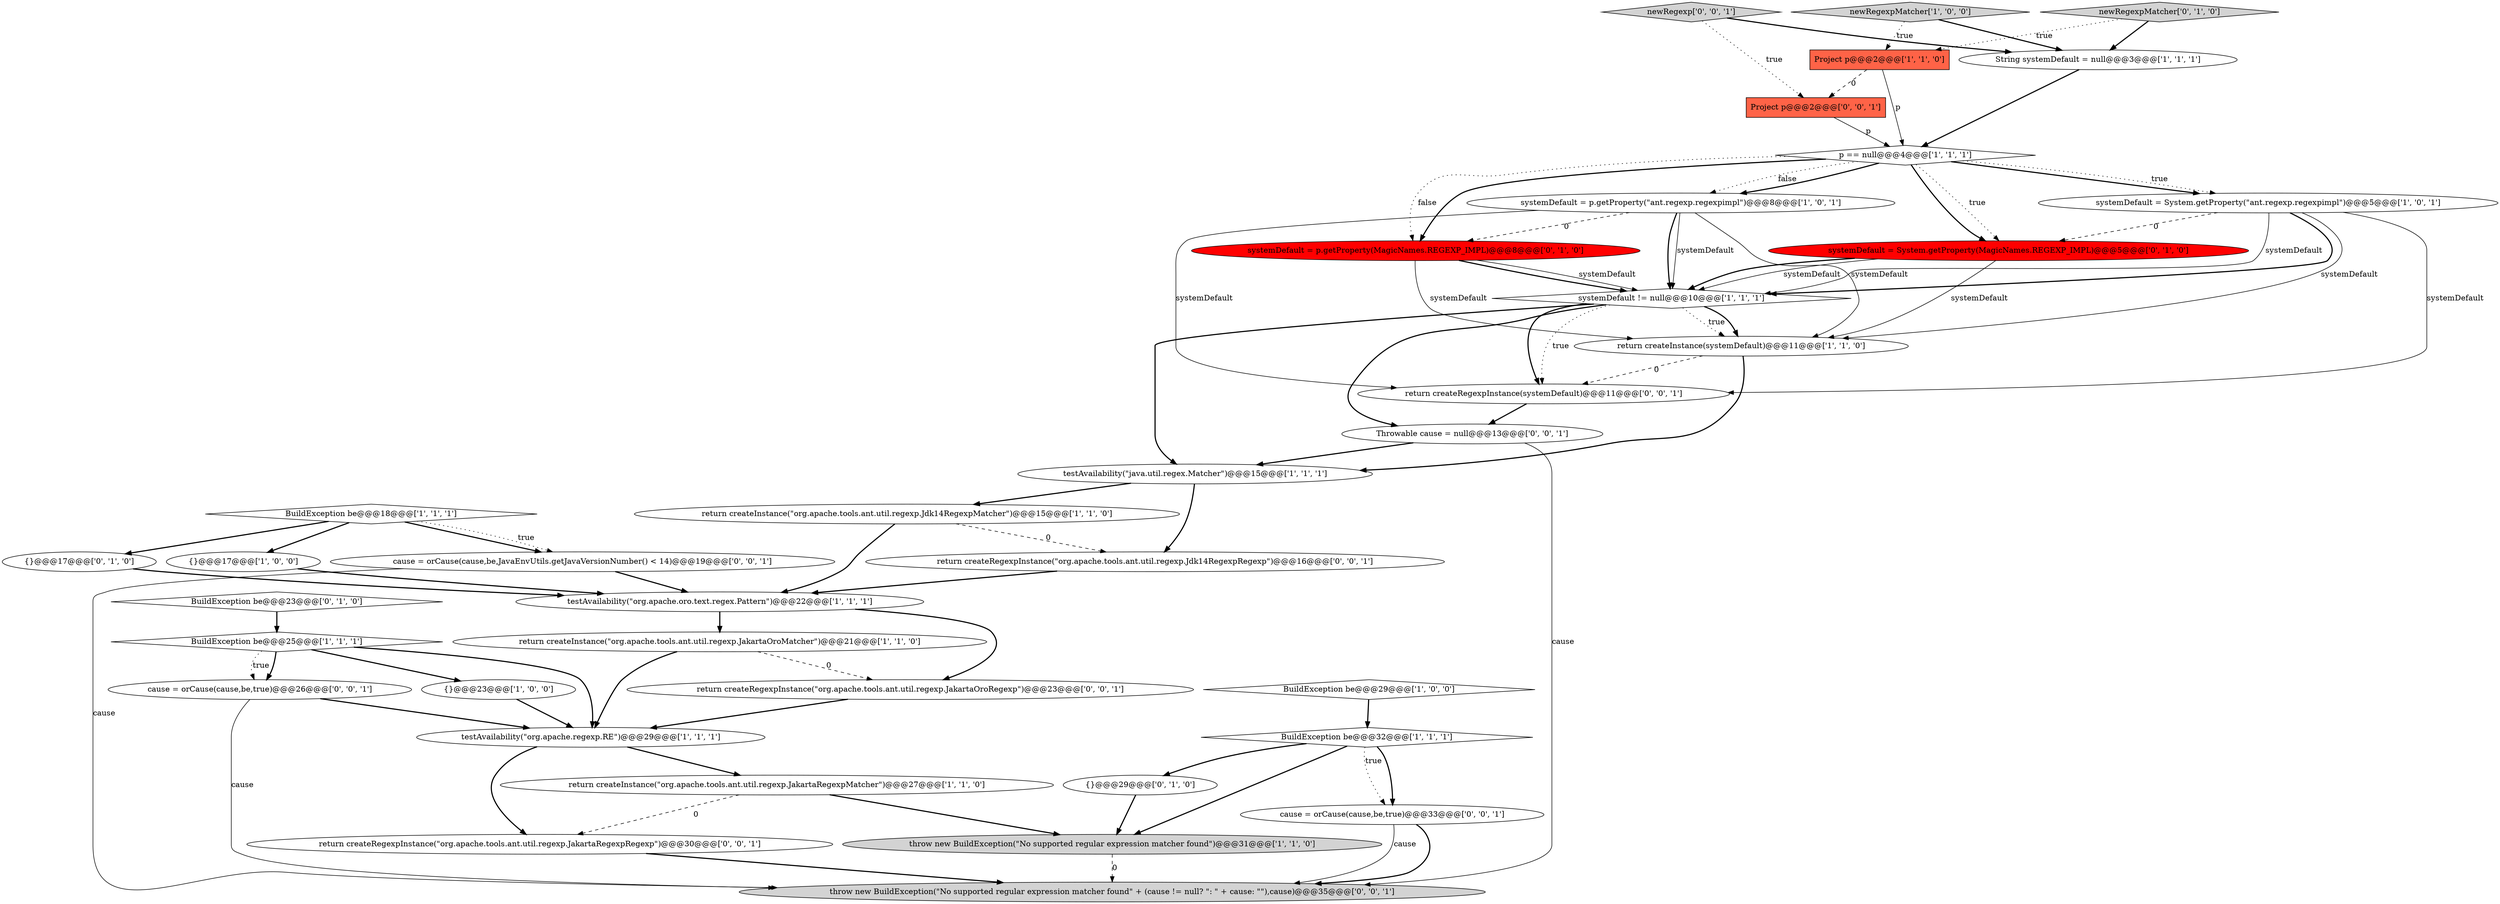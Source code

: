 digraph {
29 [style = filled, label = "return createRegexpInstance(\"org.apache.tools.ant.util.regexp.Jdk14RegexpRegexp\")@@@16@@@['0', '0', '1']", fillcolor = white, shape = ellipse image = "AAA0AAABBB3BBB"];
33 [style = filled, label = "Project p@@@2@@@['0', '0', '1']", fillcolor = tomato, shape = box image = "AAA0AAABBB3BBB"];
19 [style = filled, label = "return createInstance(\"org.apache.tools.ant.util.regexp.JakartaRegexpMatcher\")@@@27@@@['1', '1', '0']", fillcolor = white, shape = ellipse image = "AAA0AAABBB1BBB"];
26 [style = filled, label = "systemDefault = System.getProperty(MagicNames.REGEXP_IMPL)@@@5@@@['0', '1', '0']", fillcolor = red, shape = ellipse image = "AAA1AAABBB2BBB"];
37 [style = filled, label = "throw new BuildException(\"No supported regular expression matcher found\" + (cause != null? \": \" + cause: \"\"),cause)@@@35@@@['0', '0', '1']", fillcolor = lightgray, shape = ellipse image = "AAA0AAABBB3BBB"];
10 [style = filled, label = "testAvailability(\"org.apache.regexp.RE\")@@@29@@@['1', '1', '1']", fillcolor = white, shape = ellipse image = "AAA0AAABBB1BBB"];
9 [style = filled, label = "{}@@@17@@@['1', '0', '0']", fillcolor = white, shape = ellipse image = "AAA0AAABBB1BBB"];
6 [style = filled, label = "testAvailability(\"java.util.regex.Matcher\")@@@15@@@['1', '1', '1']", fillcolor = white, shape = ellipse image = "AAA0AAABBB1BBB"];
17 [style = filled, label = "systemDefault = System.getProperty(\"ant.regexp.regexpimpl\")@@@5@@@['1', '0', '1']", fillcolor = white, shape = ellipse image = "AAA0AAABBB1BBB"];
34 [style = filled, label = "cause = orCause(cause,be,true)@@@26@@@['0', '0', '1']", fillcolor = white, shape = ellipse image = "AAA0AAABBB3BBB"];
25 [style = filled, label = "newRegexpMatcher['0', '1', '0']", fillcolor = lightgray, shape = diamond image = "AAA0AAABBB2BBB"];
13 [style = filled, label = "BuildException be@@@25@@@['1', '1', '1']", fillcolor = white, shape = diamond image = "AAA0AAABBB1BBB"];
3 [style = filled, label = "systemDefault != null@@@10@@@['1', '1', '1']", fillcolor = white, shape = diamond image = "AAA0AAABBB1BBB"];
30 [style = filled, label = "cause = orCause(cause,be,JavaEnvUtils.getJavaVersionNumber() < 14)@@@19@@@['0', '0', '1']", fillcolor = white, shape = ellipse image = "AAA0AAABBB3BBB"];
31 [style = filled, label = "return createRegexpInstance(\"org.apache.tools.ant.util.regexp.JakartaOroRegexp\")@@@23@@@['0', '0', '1']", fillcolor = white, shape = ellipse image = "AAA0AAABBB3BBB"];
35 [style = filled, label = "newRegexp['0', '0', '1']", fillcolor = lightgray, shape = diamond image = "AAA0AAABBB3BBB"];
1 [style = filled, label = "return createInstance(\"org.apache.tools.ant.util.regexp.JakartaOroMatcher\")@@@21@@@['1', '1', '0']", fillcolor = white, shape = ellipse image = "AAA0AAABBB1BBB"];
32 [style = filled, label = "Throwable cause = null@@@13@@@['0', '0', '1']", fillcolor = white, shape = ellipse image = "AAA0AAABBB3BBB"];
15 [style = filled, label = "Project p@@@2@@@['1', '1', '0']", fillcolor = tomato, shape = box image = "AAA0AAABBB1BBB"];
8 [style = filled, label = "systemDefault = p.getProperty(\"ant.regexp.regexpimpl\")@@@8@@@['1', '0', '1']", fillcolor = white, shape = ellipse image = "AAA0AAABBB1BBB"];
18 [style = filled, label = "BuildException be@@@18@@@['1', '1', '1']", fillcolor = white, shape = diamond image = "AAA0AAABBB1BBB"];
23 [style = filled, label = "{}@@@29@@@['0', '1', '0']", fillcolor = white, shape = ellipse image = "AAA0AAABBB2BBB"];
11 [style = filled, label = "{}@@@23@@@['1', '0', '0']", fillcolor = white, shape = ellipse image = "AAA0AAABBB1BBB"];
4 [style = filled, label = "BuildException be@@@29@@@['1', '0', '0']", fillcolor = white, shape = diamond image = "AAA0AAABBB1BBB"];
21 [style = filled, label = "{}@@@17@@@['0', '1', '0']", fillcolor = white, shape = ellipse image = "AAA0AAABBB2BBB"];
24 [style = filled, label = "systemDefault = p.getProperty(MagicNames.REGEXP_IMPL)@@@8@@@['0', '1', '0']", fillcolor = red, shape = ellipse image = "AAA1AAABBB2BBB"];
36 [style = filled, label = "return createRegexpInstance(systemDefault)@@@11@@@['0', '0', '1']", fillcolor = white, shape = ellipse image = "AAA0AAABBB3BBB"];
2 [style = filled, label = "p == null@@@4@@@['1', '1', '1']", fillcolor = white, shape = diamond image = "AAA0AAABBB1BBB"];
12 [style = filled, label = "String systemDefault = null@@@3@@@['1', '1', '1']", fillcolor = white, shape = ellipse image = "AAA0AAABBB1BBB"];
22 [style = filled, label = "BuildException be@@@23@@@['0', '1', '0']", fillcolor = white, shape = diamond image = "AAA0AAABBB2BBB"];
14 [style = filled, label = "BuildException be@@@32@@@['1', '1', '1']", fillcolor = white, shape = diamond image = "AAA0AAABBB1BBB"];
28 [style = filled, label = "cause = orCause(cause,be,true)@@@33@@@['0', '0', '1']", fillcolor = white, shape = ellipse image = "AAA0AAABBB3BBB"];
16 [style = filled, label = "newRegexpMatcher['1', '0', '0']", fillcolor = lightgray, shape = diamond image = "AAA0AAABBB1BBB"];
0 [style = filled, label = "throw new BuildException(\"No supported regular expression matcher found\")@@@31@@@['1', '1', '0']", fillcolor = lightgray, shape = ellipse image = "AAA0AAABBB1BBB"];
27 [style = filled, label = "return createRegexpInstance(\"org.apache.tools.ant.util.regexp.JakartaRegexpRegexp\")@@@30@@@['0', '0', '1']", fillcolor = white, shape = ellipse image = "AAA0AAABBB3BBB"];
5 [style = filled, label = "testAvailability(\"org.apache.oro.text.regex.Pattern\")@@@22@@@['1', '1', '1']", fillcolor = white, shape = ellipse image = "AAA0AAABBB1BBB"];
20 [style = filled, label = "return createInstance(\"org.apache.tools.ant.util.regexp.Jdk14RegexpMatcher\")@@@15@@@['1', '1', '0']", fillcolor = white, shape = ellipse image = "AAA0AAABBB1BBB"];
7 [style = filled, label = "return createInstance(systemDefault)@@@11@@@['1', '1', '0']", fillcolor = white, shape = ellipse image = "AAA0AAABBB1BBB"];
19->27 [style = dashed, label="0"];
2->26 [style = bold, label=""];
29->5 [style = bold, label=""];
24->7 [style = solid, label="systemDefault"];
10->19 [style = bold, label=""];
18->30 [style = bold, label=""];
14->28 [style = bold, label=""];
32->6 [style = bold, label=""];
6->29 [style = bold, label=""];
12->2 [style = bold, label=""];
3->36 [style = bold, label=""];
17->36 [style = solid, label="systemDefault"];
15->33 [style = dashed, label="0"];
9->5 [style = bold, label=""];
2->24 [style = bold, label=""];
8->7 [style = solid, label="systemDefault"];
35->12 [style = bold, label=""];
22->13 [style = bold, label=""];
13->34 [style = bold, label=""];
3->7 [style = dotted, label="true"];
28->37 [style = bold, label=""];
1->31 [style = dashed, label="0"];
35->33 [style = dotted, label="true"];
13->11 [style = bold, label=""];
20->29 [style = dashed, label="0"];
30->37 [style = solid, label="cause"];
5->1 [style = bold, label=""];
25->15 [style = dotted, label="true"];
3->7 [style = bold, label=""];
7->6 [style = bold, label=""];
18->9 [style = bold, label=""];
24->3 [style = bold, label=""];
13->34 [style = dotted, label="true"];
2->17 [style = bold, label=""];
13->10 [style = bold, label=""];
4->14 [style = bold, label=""];
26->3 [style = bold, label=""];
8->3 [style = bold, label=""];
26->7 [style = solid, label="systemDefault"];
3->6 [style = bold, label=""];
23->0 [style = bold, label=""];
19->0 [style = bold, label=""];
8->3 [style = solid, label="systemDefault"];
8->36 [style = solid, label="systemDefault"];
2->24 [style = dotted, label="false"];
6->20 [style = bold, label=""];
21->5 [style = bold, label=""];
27->37 [style = bold, label=""];
14->23 [style = bold, label=""];
30->5 [style = bold, label=""];
14->28 [style = dotted, label="true"];
11->10 [style = bold, label=""];
31->10 [style = bold, label=""];
17->3 [style = bold, label=""];
2->8 [style = dotted, label="false"];
2->26 [style = dotted, label="true"];
26->3 [style = solid, label="systemDefault"];
18->21 [style = bold, label=""];
16->15 [style = dotted, label="true"];
0->37 [style = dashed, label="0"];
33->2 [style = solid, label="p"];
3->36 [style = dotted, label="true"];
10->27 [style = bold, label=""];
2->17 [style = dotted, label="true"];
17->3 [style = solid, label="systemDefault"];
36->32 [style = bold, label=""];
8->24 [style = dashed, label="0"];
34->10 [style = bold, label=""];
24->3 [style = solid, label="systemDefault"];
28->37 [style = solid, label="cause"];
15->2 [style = solid, label="p"];
20->5 [style = bold, label=""];
14->0 [style = bold, label=""];
5->31 [style = bold, label=""];
25->12 [style = bold, label=""];
34->37 [style = solid, label="cause"];
17->7 [style = solid, label="systemDefault"];
17->26 [style = dashed, label="0"];
3->32 [style = bold, label=""];
1->10 [style = bold, label=""];
32->37 [style = solid, label="cause"];
16->12 [style = bold, label=""];
7->36 [style = dashed, label="0"];
2->8 [style = bold, label=""];
18->30 [style = dotted, label="true"];
}
